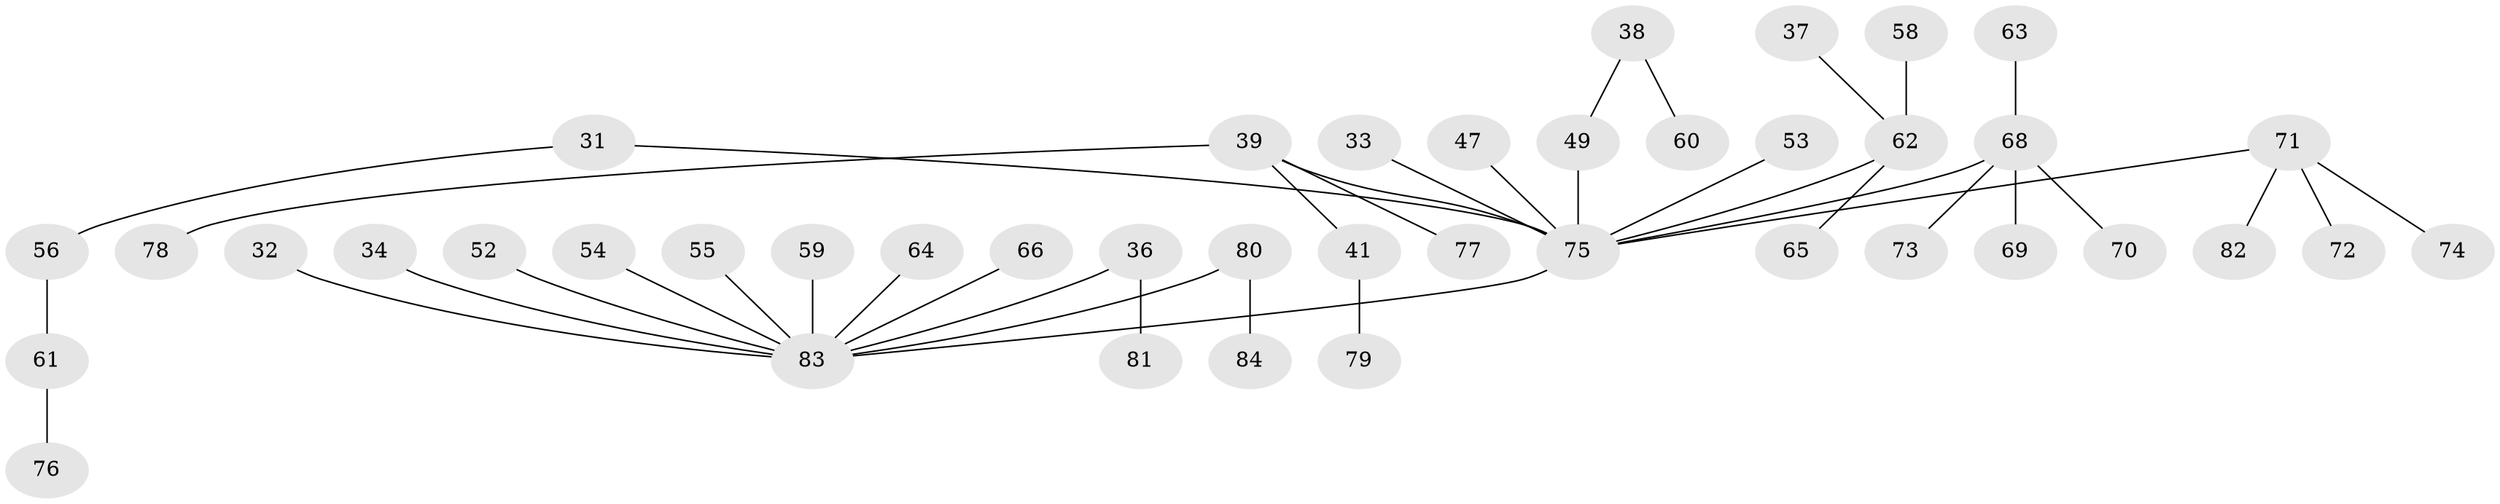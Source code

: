// original degree distribution, {5: 0.03571428571428571, 3: 0.09523809523809523, 7: 0.023809523809523808, 4: 0.05952380952380952, 2: 0.2619047619047619, 6: 0.011904761904761904, 1: 0.5119047619047619}
// Generated by graph-tools (version 1.1) at 2025/52/03/09/25 04:52:38]
// undirected, 42 vertices, 41 edges
graph export_dot {
graph [start="1"]
  node [color=gray90,style=filled];
  31;
  32;
  33;
  34 [super="+16"];
  36;
  37;
  38;
  39;
  41;
  47;
  49 [super="+8+20"];
  52;
  53;
  54;
  55;
  56;
  58;
  59;
  60;
  61;
  62 [super="+28+14+50+57+19"];
  63;
  64;
  65;
  66;
  68 [super="+44+46"];
  69;
  70;
  71;
  72;
  73;
  74;
  75 [super="+3+10+24+35+13+67+25"];
  76;
  77;
  78;
  79;
  80 [super="+6"];
  81;
  82;
  83 [super="+5+51+23+42+26"];
  84;
  31 -- 56;
  31 -- 75;
  32 -- 83;
  33 -- 75;
  34 -- 83;
  36 -- 81;
  36 -- 83;
  37 -- 62;
  38 -- 60;
  38 -- 49;
  39 -- 41;
  39 -- 77;
  39 -- 78;
  39 -- 75;
  41 -- 79;
  47 -- 75;
  49 -- 75;
  52 -- 83;
  53 -- 75;
  54 -- 83;
  55 -- 83;
  56 -- 61;
  58 -- 62;
  59 -- 83;
  61 -- 76;
  62 -- 65;
  62 -- 75;
  63 -- 68;
  64 -- 83;
  66 -- 83;
  68 -- 70;
  68 -- 69;
  68 -- 73;
  68 -- 75;
  71 -- 72;
  71 -- 74;
  71 -- 82;
  71 -- 75;
  75 -- 83;
  80 -- 84;
  80 -- 83;
}
